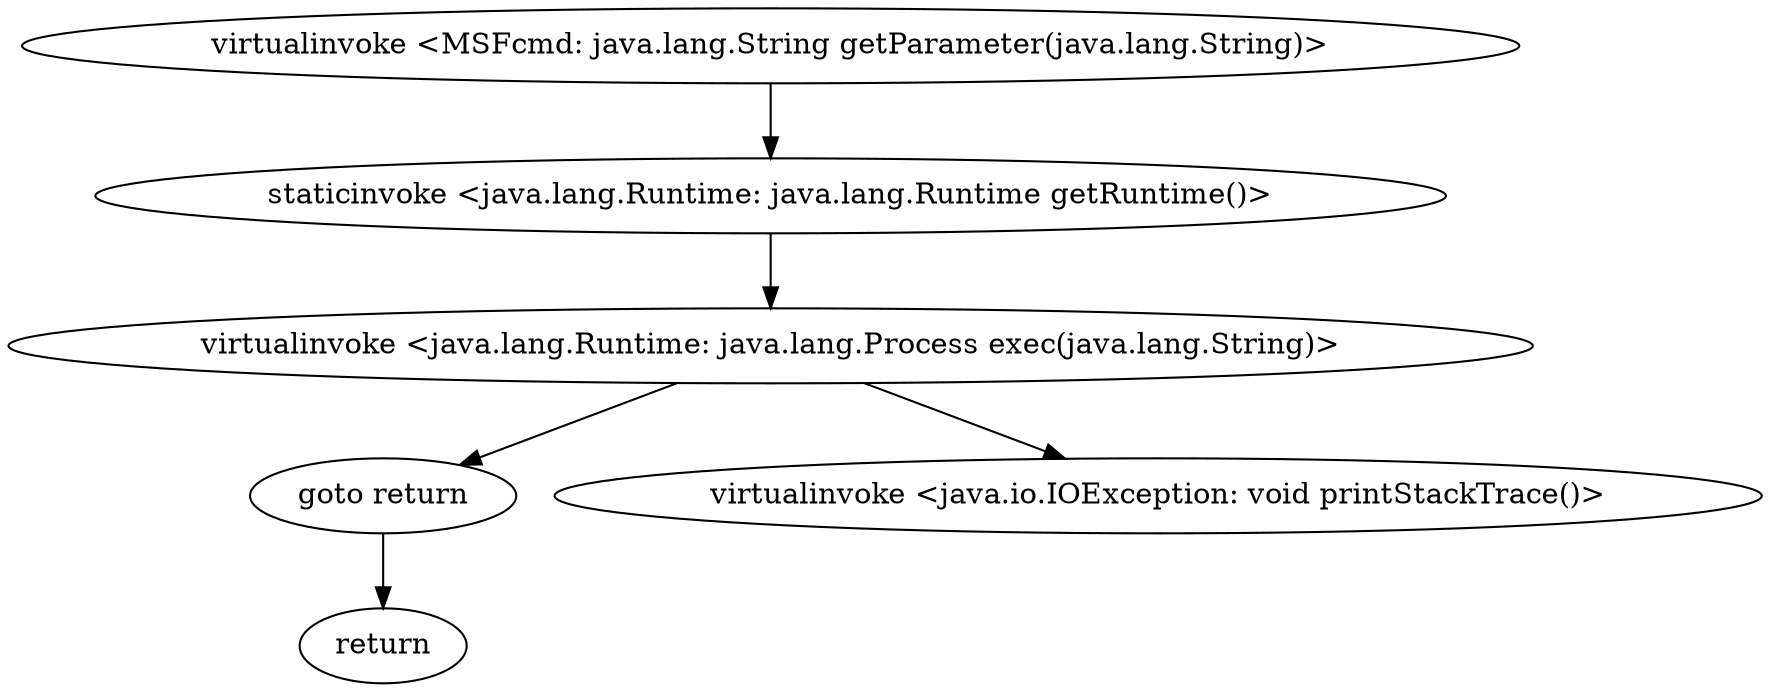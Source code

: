 digraph "" {
"virtualinvoke <MSFcmd: java.lang.String getParameter(java.lang.String)>";
 "virtualinvoke <MSFcmd: java.lang.String getParameter(java.lang.String)>"->"staticinvoke <java.lang.Runtime: java.lang.Runtime getRuntime()>";
 "staticinvoke <java.lang.Runtime: java.lang.Runtime getRuntime()>"->"virtualinvoke <java.lang.Runtime: java.lang.Process exec(java.lang.String)>";
 "virtualinvoke <java.lang.Runtime: java.lang.Process exec(java.lang.String)>"->"goto return";
 "goto return"->"return";
 "virtualinvoke <java.lang.Runtime: java.lang.Process exec(java.lang.String)>"->"virtualinvoke <java.io.IOException: void printStackTrace()>";
}
